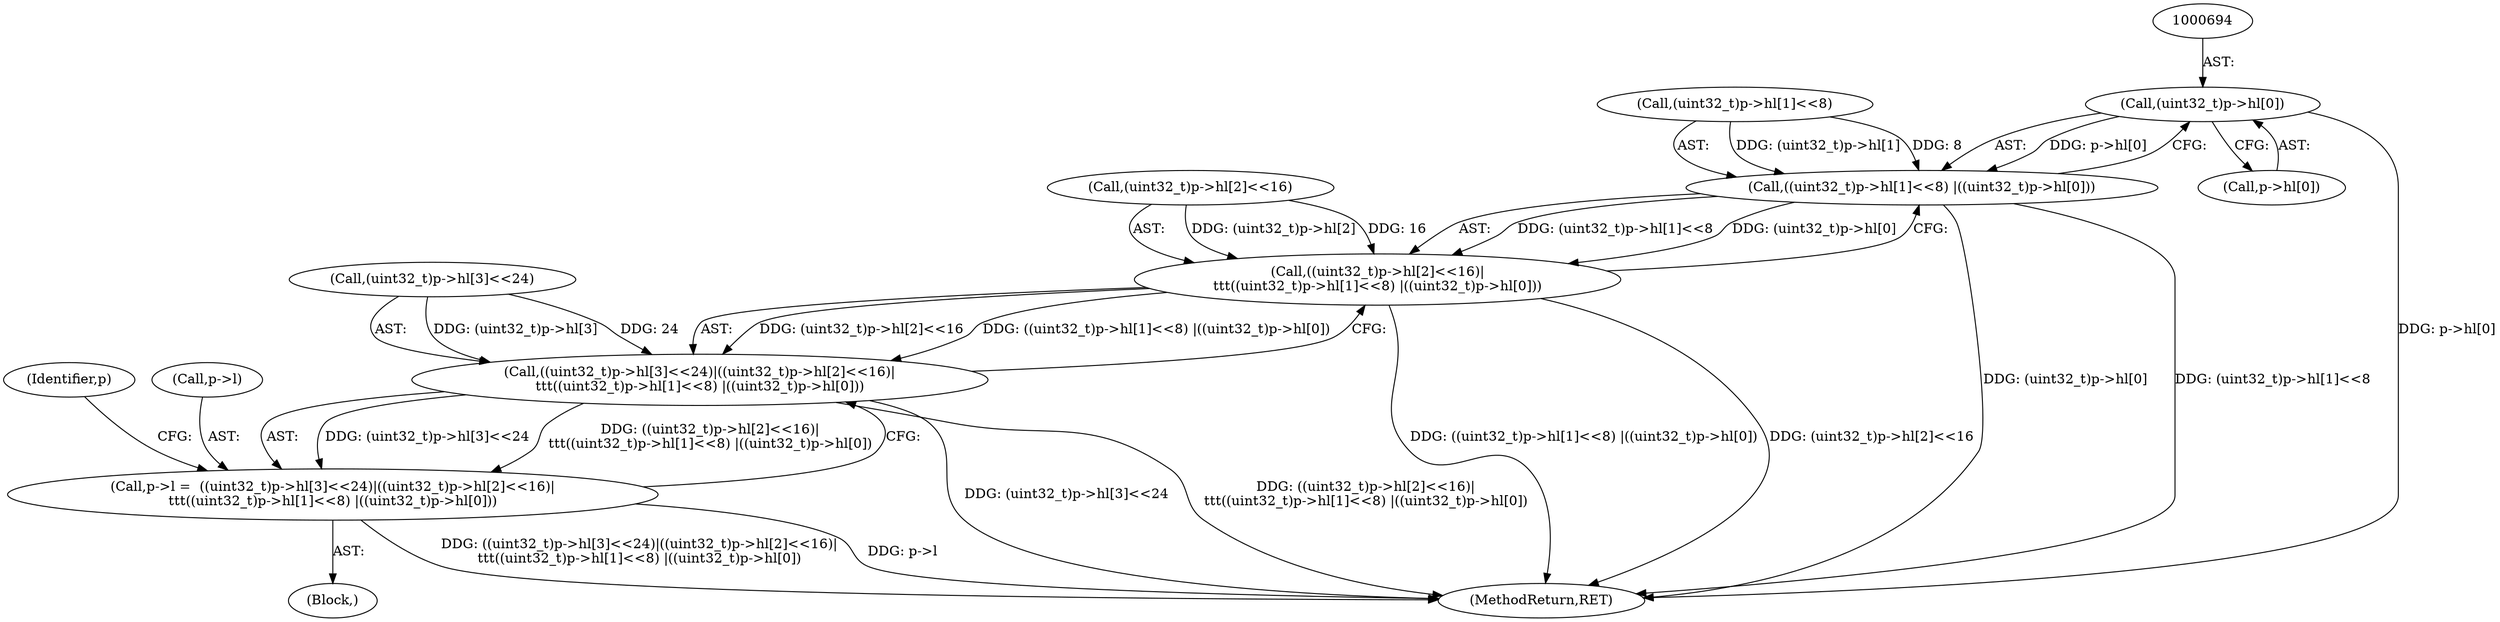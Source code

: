 digraph "0_file_27a14bc7ba285a0a5ebfdb55e54001aa11932b08@pointer" {
"1000693" [label="(Call,(uint32_t)p->hl[0])"];
"1000683" [label="(Call,((uint32_t)p->hl[1]<<8) |((uint32_t)p->hl[0]))"];
"1000673" [label="(Call,((uint32_t)p->hl[2]<<16)|\n\t\t\t((uint32_t)p->hl[1]<<8) |((uint32_t)p->hl[0]))"];
"1000663" [label="(Call,((uint32_t)p->hl[3]<<24)|((uint32_t)p->hl[2]<<16)|\n\t\t\t((uint32_t)p->hl[1]<<8) |((uint32_t)p->hl[0]))"];
"1000659" [label="(Call,p->l =  ((uint32_t)p->hl[3]<<24)|((uint32_t)p->hl[2]<<16)|\n\t\t\t((uint32_t)p->hl[1]<<8) |((uint32_t)p->hl[0]))"];
"1000695" [label="(Call,p->hl[0])"];
"1000674" [label="(Call,(uint32_t)p->hl[2]<<16)"];
"1000701" [label="(Identifier,p)"];
"1000660" [label="(Call,p->l)"];
"1000683" [label="(Call,((uint32_t)p->hl[1]<<8) |((uint32_t)p->hl[0]))"];
"1000673" [label="(Call,((uint32_t)p->hl[2]<<16)|\n\t\t\t((uint32_t)p->hl[1]<<8) |((uint32_t)p->hl[0]))"];
"1000663" [label="(Call,((uint32_t)p->hl[3]<<24)|((uint32_t)p->hl[2]<<16)|\n\t\t\t((uint32_t)p->hl[1]<<8) |((uint32_t)p->hl[0]))"];
"1000902" [label="(MethodReturn,RET)"];
"1000693" [label="(Call,(uint32_t)p->hl[0])"];
"1000684" [label="(Call,(uint32_t)p->hl[1]<<8)"];
"1000659" [label="(Call,p->l =  ((uint32_t)p->hl[3]<<24)|((uint32_t)p->hl[2]<<16)|\n\t\t\t((uint32_t)p->hl[1]<<8) |((uint32_t)p->hl[0]))"];
"1000122" [label="(Block,)"];
"1000664" [label="(Call,(uint32_t)p->hl[3]<<24)"];
"1000693" -> "1000683"  [label="AST: "];
"1000693" -> "1000695"  [label="CFG: "];
"1000694" -> "1000693"  [label="AST: "];
"1000695" -> "1000693"  [label="AST: "];
"1000683" -> "1000693"  [label="CFG: "];
"1000693" -> "1000902"  [label="DDG: p->hl[0]"];
"1000693" -> "1000683"  [label="DDG: p->hl[0]"];
"1000683" -> "1000673"  [label="AST: "];
"1000684" -> "1000683"  [label="AST: "];
"1000673" -> "1000683"  [label="CFG: "];
"1000683" -> "1000902"  [label="DDG: (uint32_t)p->hl[0]"];
"1000683" -> "1000902"  [label="DDG: (uint32_t)p->hl[1]<<8"];
"1000683" -> "1000673"  [label="DDG: (uint32_t)p->hl[1]<<8"];
"1000683" -> "1000673"  [label="DDG: (uint32_t)p->hl[0]"];
"1000684" -> "1000683"  [label="DDG: (uint32_t)p->hl[1]"];
"1000684" -> "1000683"  [label="DDG: 8"];
"1000673" -> "1000663"  [label="AST: "];
"1000674" -> "1000673"  [label="AST: "];
"1000663" -> "1000673"  [label="CFG: "];
"1000673" -> "1000902"  [label="DDG: ((uint32_t)p->hl[1]<<8) |((uint32_t)p->hl[0])"];
"1000673" -> "1000902"  [label="DDG: (uint32_t)p->hl[2]<<16"];
"1000673" -> "1000663"  [label="DDG: (uint32_t)p->hl[2]<<16"];
"1000673" -> "1000663"  [label="DDG: ((uint32_t)p->hl[1]<<8) |((uint32_t)p->hl[0])"];
"1000674" -> "1000673"  [label="DDG: (uint32_t)p->hl[2]"];
"1000674" -> "1000673"  [label="DDG: 16"];
"1000663" -> "1000659"  [label="AST: "];
"1000664" -> "1000663"  [label="AST: "];
"1000659" -> "1000663"  [label="CFG: "];
"1000663" -> "1000902"  [label="DDG: (uint32_t)p->hl[3]<<24"];
"1000663" -> "1000902"  [label="DDG: ((uint32_t)p->hl[2]<<16)|\n\t\t\t((uint32_t)p->hl[1]<<8) |((uint32_t)p->hl[0])"];
"1000663" -> "1000659"  [label="DDG: (uint32_t)p->hl[3]<<24"];
"1000663" -> "1000659"  [label="DDG: ((uint32_t)p->hl[2]<<16)|\n\t\t\t((uint32_t)p->hl[1]<<8) |((uint32_t)p->hl[0])"];
"1000664" -> "1000663"  [label="DDG: (uint32_t)p->hl[3]"];
"1000664" -> "1000663"  [label="DDG: 24"];
"1000659" -> "1000122"  [label="AST: "];
"1000660" -> "1000659"  [label="AST: "];
"1000701" -> "1000659"  [label="CFG: "];
"1000659" -> "1000902"  [label="DDG: ((uint32_t)p->hl[3]<<24)|((uint32_t)p->hl[2]<<16)|\n\t\t\t((uint32_t)p->hl[1]<<8) |((uint32_t)p->hl[0])"];
"1000659" -> "1000902"  [label="DDG: p->l"];
}
